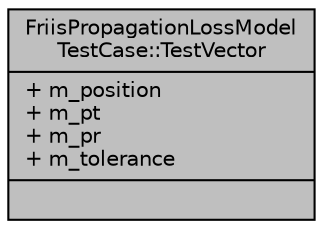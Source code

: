 digraph "FriisPropagationLossModelTestCase::TestVector"
{
  edge [fontname="Helvetica",fontsize="10",labelfontname="Helvetica",labelfontsize="10"];
  node [fontname="Helvetica",fontsize="10",shape=record];
  Node1 [label="{FriisPropagationLossModel\lTestCase::TestVector\n|+ m_position\l+ m_pt\l+ m_pr\l+ m_tolerance\l|}",height=0.2,width=0.4,color="black", fillcolor="grey75", style="filled", fontcolor="black"];
}
